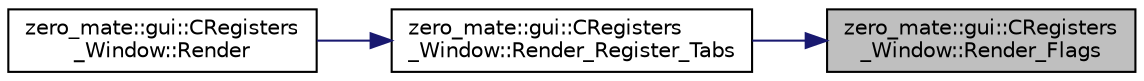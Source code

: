 digraph "zero_mate::gui::CRegisters_Window::Render_Flags"
{
 // LATEX_PDF_SIZE
  bgcolor="transparent";
  edge [fontname="Helvetica",fontsize="10",labelfontname="Helvetica",labelfontsize="10"];
  node [fontname="Helvetica",fontsize="10",shape=record];
  rankdir="RL";
  Node1 [label="zero_mate::gui::CRegisters\l_Window::Render_Flags",height=0.2,width=0.4,color="black", fillcolor="grey75", style="filled", fontcolor="black",tooltip=" "];
  Node1 -> Node2 [dir="back",color="midnightblue",fontsize="10",style="solid",fontname="Helvetica"];
  Node2 [label="zero_mate::gui::CRegisters\l_Window::Render_Register_Tabs",height=0.2,width=0.4,color="black",URL="$classzero__mate_1_1gui_1_1CRegisters__Window.html#acd9fc32fa1db2adfa6de67fdcd47035c",tooltip=" "];
  Node2 -> Node3 [dir="back",color="midnightblue",fontsize="10",style="solid",fontname="Helvetica"];
  Node3 [label="zero_mate::gui::CRegisters\l_Window::Render",height=0.2,width=0.4,color="black",URL="$classzero__mate_1_1gui_1_1CRegisters__Window.html#a12beb19205052a340193be90b32e5717",tooltip=" "];
}

